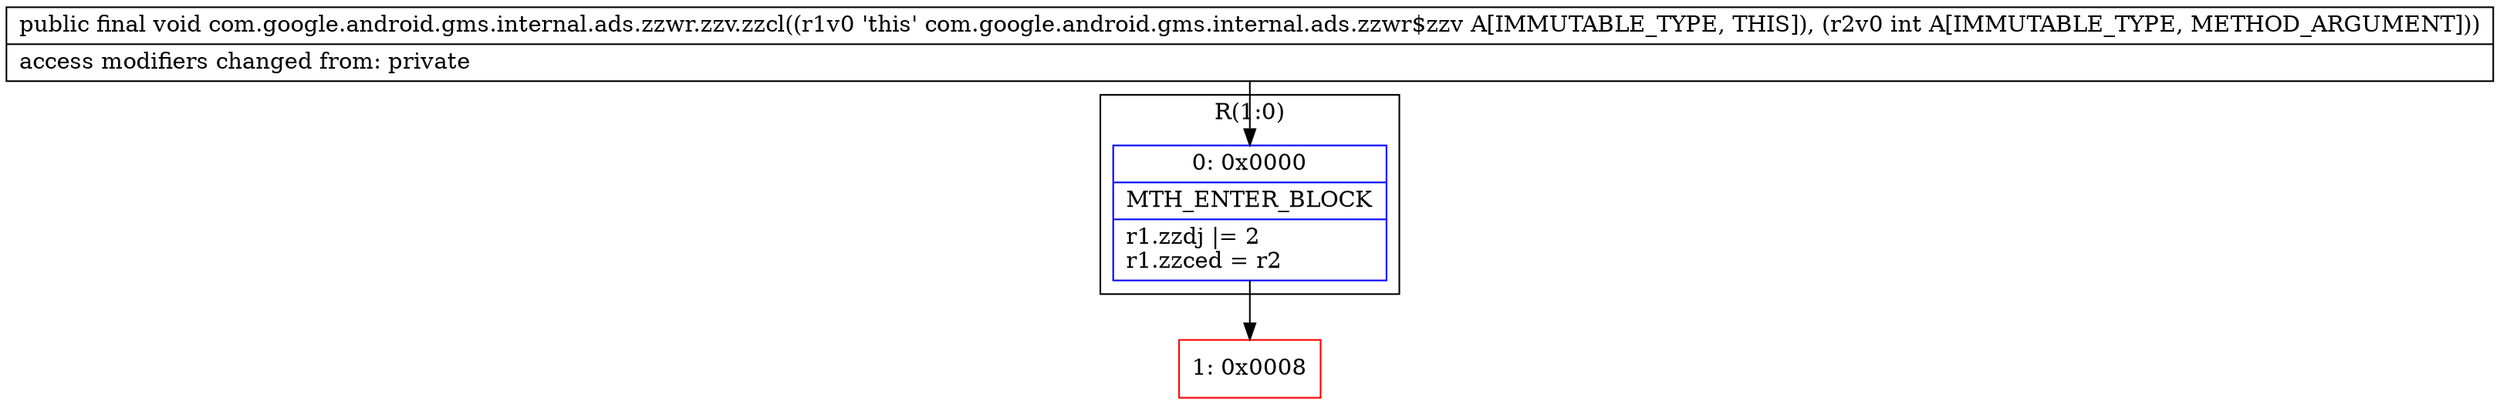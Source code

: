 digraph "CFG forcom.google.android.gms.internal.ads.zzwr.zzv.zzcl(I)V" {
subgraph cluster_Region_1181976453 {
label = "R(1:0)";
node [shape=record,color=blue];
Node_0 [shape=record,label="{0\:\ 0x0000|MTH_ENTER_BLOCK\l|r1.zzdj \|= 2\lr1.zzced = r2\l}"];
}
Node_1 [shape=record,color=red,label="{1\:\ 0x0008}"];
MethodNode[shape=record,label="{public final void com.google.android.gms.internal.ads.zzwr.zzv.zzcl((r1v0 'this' com.google.android.gms.internal.ads.zzwr$zzv A[IMMUTABLE_TYPE, THIS]), (r2v0 int A[IMMUTABLE_TYPE, METHOD_ARGUMENT]))  | access modifiers changed from: private\l}"];
MethodNode -> Node_0;
Node_0 -> Node_1;
}

